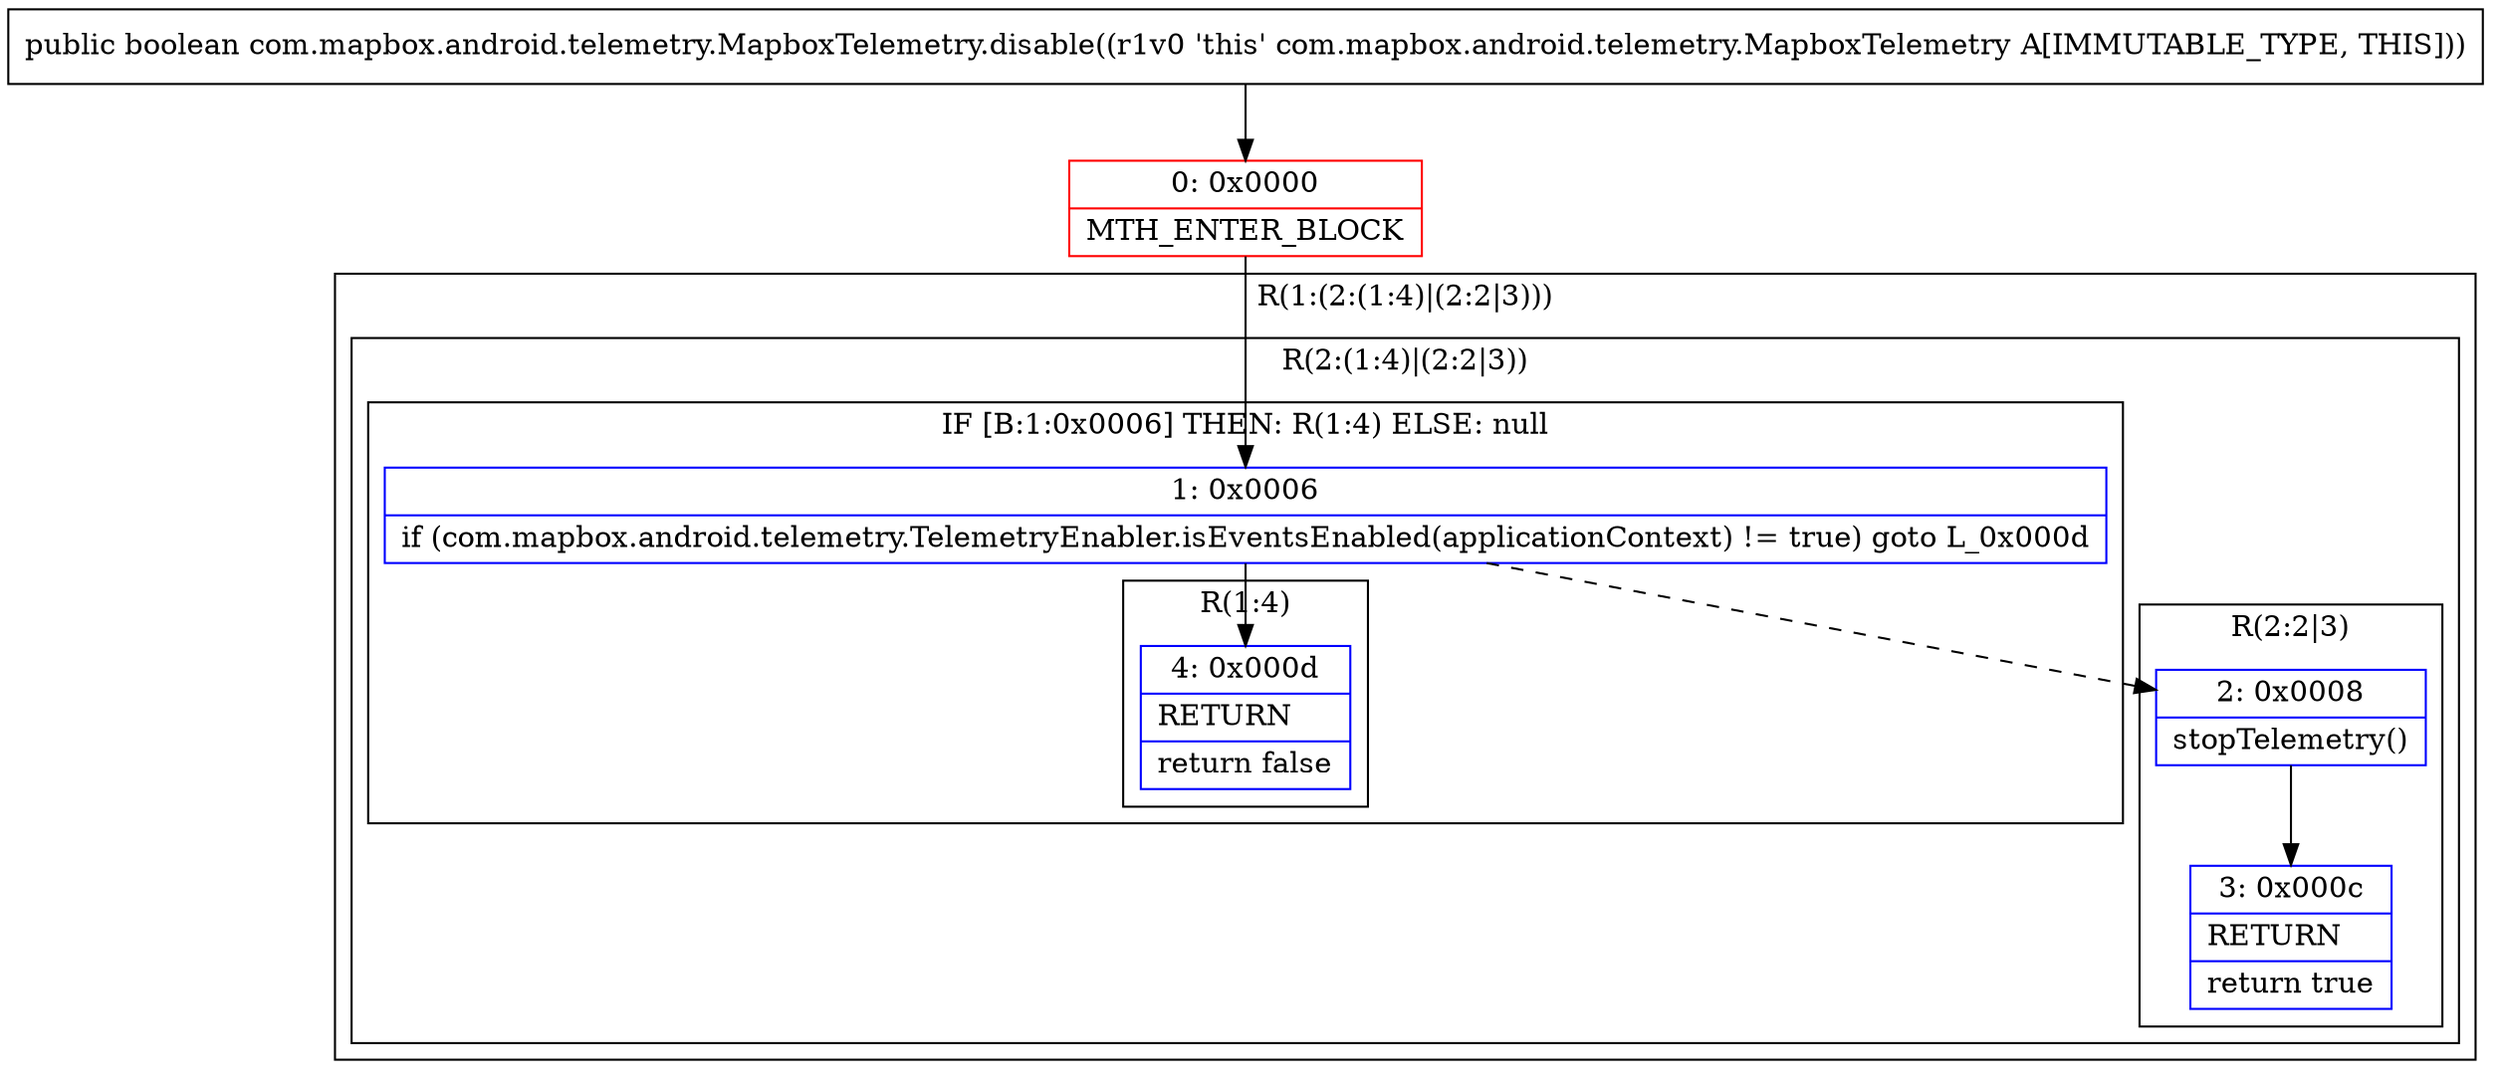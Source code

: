 digraph "CFG forcom.mapbox.android.telemetry.MapboxTelemetry.disable()Z" {
subgraph cluster_Region_1593443550 {
label = "R(1:(2:(1:4)|(2:2|3)))";
node [shape=record,color=blue];
subgraph cluster_Region_2127582510 {
label = "R(2:(1:4)|(2:2|3))";
node [shape=record,color=blue];
subgraph cluster_IfRegion_1475289911 {
label = "IF [B:1:0x0006] THEN: R(1:4) ELSE: null";
node [shape=record,color=blue];
Node_1 [shape=record,label="{1\:\ 0x0006|if (com.mapbox.android.telemetry.TelemetryEnabler.isEventsEnabled(applicationContext) != true) goto L_0x000d\l}"];
subgraph cluster_Region_901123536 {
label = "R(1:4)";
node [shape=record,color=blue];
Node_4 [shape=record,label="{4\:\ 0x000d|RETURN\l|return false\l}"];
}
}
subgraph cluster_Region_996422476 {
label = "R(2:2|3)";
node [shape=record,color=blue];
Node_2 [shape=record,label="{2\:\ 0x0008|stopTelemetry()\l}"];
Node_3 [shape=record,label="{3\:\ 0x000c|RETURN\l|return true\l}"];
}
}
}
Node_0 [shape=record,color=red,label="{0\:\ 0x0000|MTH_ENTER_BLOCK\l}"];
MethodNode[shape=record,label="{public boolean com.mapbox.android.telemetry.MapboxTelemetry.disable((r1v0 'this' com.mapbox.android.telemetry.MapboxTelemetry A[IMMUTABLE_TYPE, THIS])) }"];
MethodNode -> Node_0;
Node_1 -> Node_2[style=dashed];
Node_1 -> Node_4;
Node_2 -> Node_3;
Node_0 -> Node_1;
}

